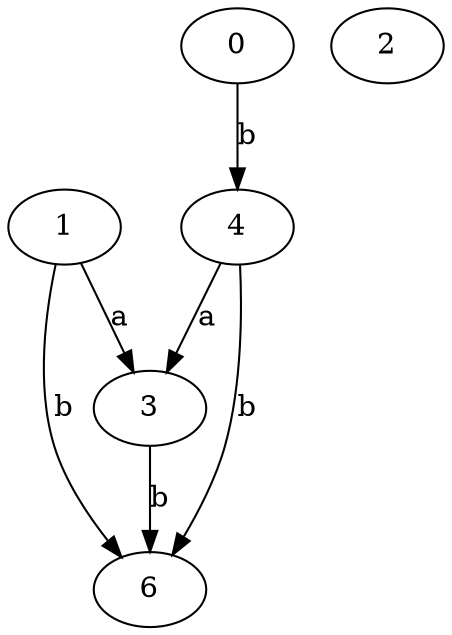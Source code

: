 strict digraph  {
1;
2;
0;
3;
4;
6;
1 -> 3  [label=a];
1 -> 6  [label=b];
0 -> 4  [label=b];
3 -> 6  [label=b];
4 -> 3  [label=a];
4 -> 6  [label=b];
}
